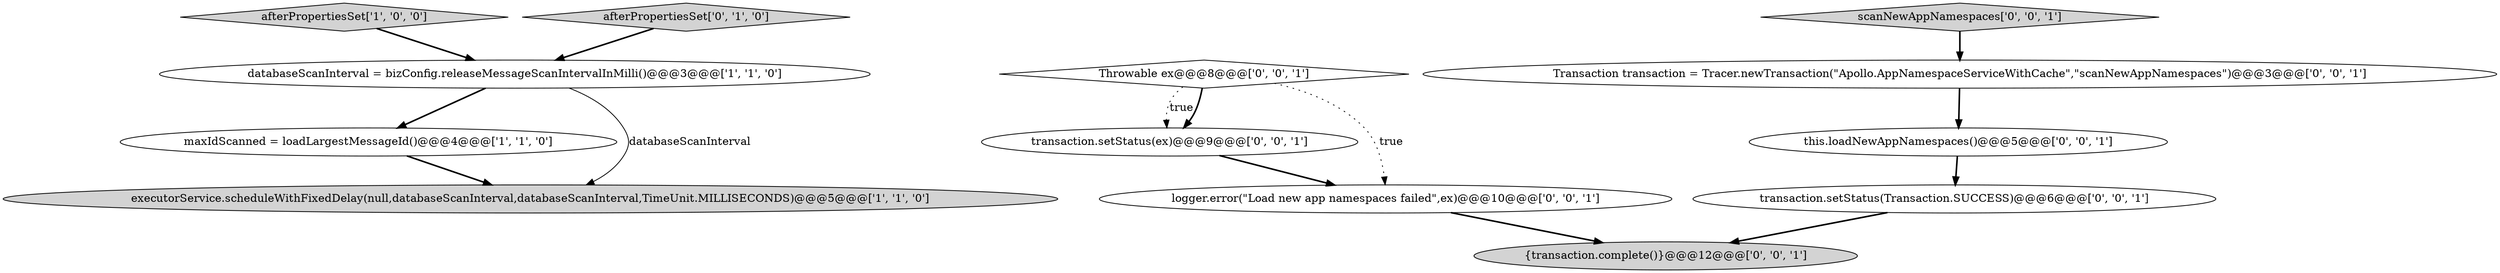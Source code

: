 digraph {
0 [style = filled, label = "databaseScanInterval = bizConfig.releaseMessageScanIntervalInMilli()@@@3@@@['1', '1', '0']", fillcolor = white, shape = ellipse image = "AAA0AAABBB1BBB"];
3 [style = filled, label = "maxIdScanned = loadLargestMessageId()@@@4@@@['1', '1', '0']", fillcolor = white, shape = ellipse image = "AAA0AAABBB1BBB"];
11 [style = filled, label = "Throwable ex@@@8@@@['0', '0', '1']", fillcolor = white, shape = diamond image = "AAA0AAABBB3BBB"];
8 [style = filled, label = "this.loadNewAppNamespaces()@@@5@@@['0', '0', '1']", fillcolor = white, shape = ellipse image = "AAA0AAABBB3BBB"];
1 [style = filled, label = "afterPropertiesSet['1', '0', '0']", fillcolor = lightgray, shape = diamond image = "AAA0AAABBB1BBB"];
6 [style = filled, label = "Transaction transaction = Tracer.newTransaction(\"Apollo.AppNamespaceServiceWithCache\",\"scanNewAppNamespaces\")@@@3@@@['0', '0', '1']", fillcolor = white, shape = ellipse image = "AAA0AAABBB3BBB"];
7 [style = filled, label = "transaction.setStatus(Transaction.SUCCESS)@@@6@@@['0', '0', '1']", fillcolor = white, shape = ellipse image = "AAA0AAABBB3BBB"];
4 [style = filled, label = "afterPropertiesSet['0', '1', '0']", fillcolor = lightgray, shape = diamond image = "AAA0AAABBB2BBB"];
10 [style = filled, label = "{transaction.complete()}@@@12@@@['0', '0', '1']", fillcolor = lightgray, shape = ellipse image = "AAA0AAABBB3BBB"];
5 [style = filled, label = "transaction.setStatus(ex)@@@9@@@['0', '0', '1']", fillcolor = white, shape = ellipse image = "AAA0AAABBB3BBB"];
12 [style = filled, label = "scanNewAppNamespaces['0', '0', '1']", fillcolor = lightgray, shape = diamond image = "AAA0AAABBB3BBB"];
2 [style = filled, label = "executorService.scheduleWithFixedDelay(null,databaseScanInterval,databaseScanInterval,TimeUnit.MILLISECONDS)@@@5@@@['1', '1', '0']", fillcolor = lightgray, shape = ellipse image = "AAA0AAABBB1BBB"];
9 [style = filled, label = "logger.error(\"Load new app namespaces failed\",ex)@@@10@@@['0', '0', '1']", fillcolor = white, shape = ellipse image = "AAA0AAABBB3BBB"];
11->5 [style = dotted, label="true"];
8->7 [style = bold, label=""];
11->9 [style = dotted, label="true"];
0->3 [style = bold, label=""];
0->2 [style = solid, label="databaseScanInterval"];
5->9 [style = bold, label=""];
6->8 [style = bold, label=""];
3->2 [style = bold, label=""];
7->10 [style = bold, label=""];
4->0 [style = bold, label=""];
11->5 [style = bold, label=""];
9->10 [style = bold, label=""];
1->0 [style = bold, label=""];
12->6 [style = bold, label=""];
}
